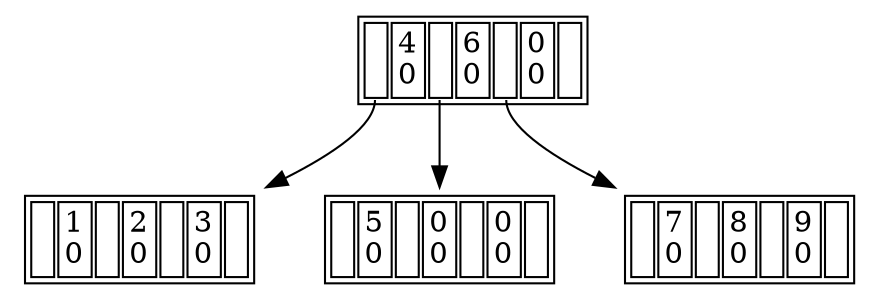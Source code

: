 digraph G{
node0x7fc038402b20 [
shape=plaintext label = < <table border='1' cellborder='1'>
<tr><td port='port0'> </td><td>4<br/>0</td><td port='port1'> </td><td>6<br/>0</td><td port='port2'> </td><td>0<br/>0</td><td port='port3'> </td>
</tr></table> >]
node0x7fc038402b20:port0 -> node0x7fc038402a20
node0x7fc038402a20 [
shape=plaintext label = < <table border='1' cellborder='1'>
<tr><td port='port0'> </td><td>1<br/>0</td><td port='port1'> </td><td>2<br/>0</td><td port='port2'> </td><td>3<br/>0</td><td port='port3'> </td>
</tr></table> >]
node0x7fc038402b20:port1 -> node0x7fc038402aa0
node0x7fc038402aa0 [
shape=plaintext label = < <table border='1' cellborder='1'>
<tr><td port='port0'> </td><td>5<br/>0</td><td port='port1'> </td><td>0<br/>0</td><td port='port2'> </td><td>0<br/>0</td><td port='port3'> </td>
</tr></table> >]
node0x7fc038402b20:port2 -> node0x7fc038402ba0
node0x7fc038402ba0 [
shape=plaintext label = < <table border='1' cellborder='1'>
<tr><td port='port0'> </td><td>7<br/>0</td><td port='port1'> </td><td>8<br/>0</td><td port='port2'> </td><td>9<br/>0</td><td port='port3'> </td>
</tr></table> >]
}